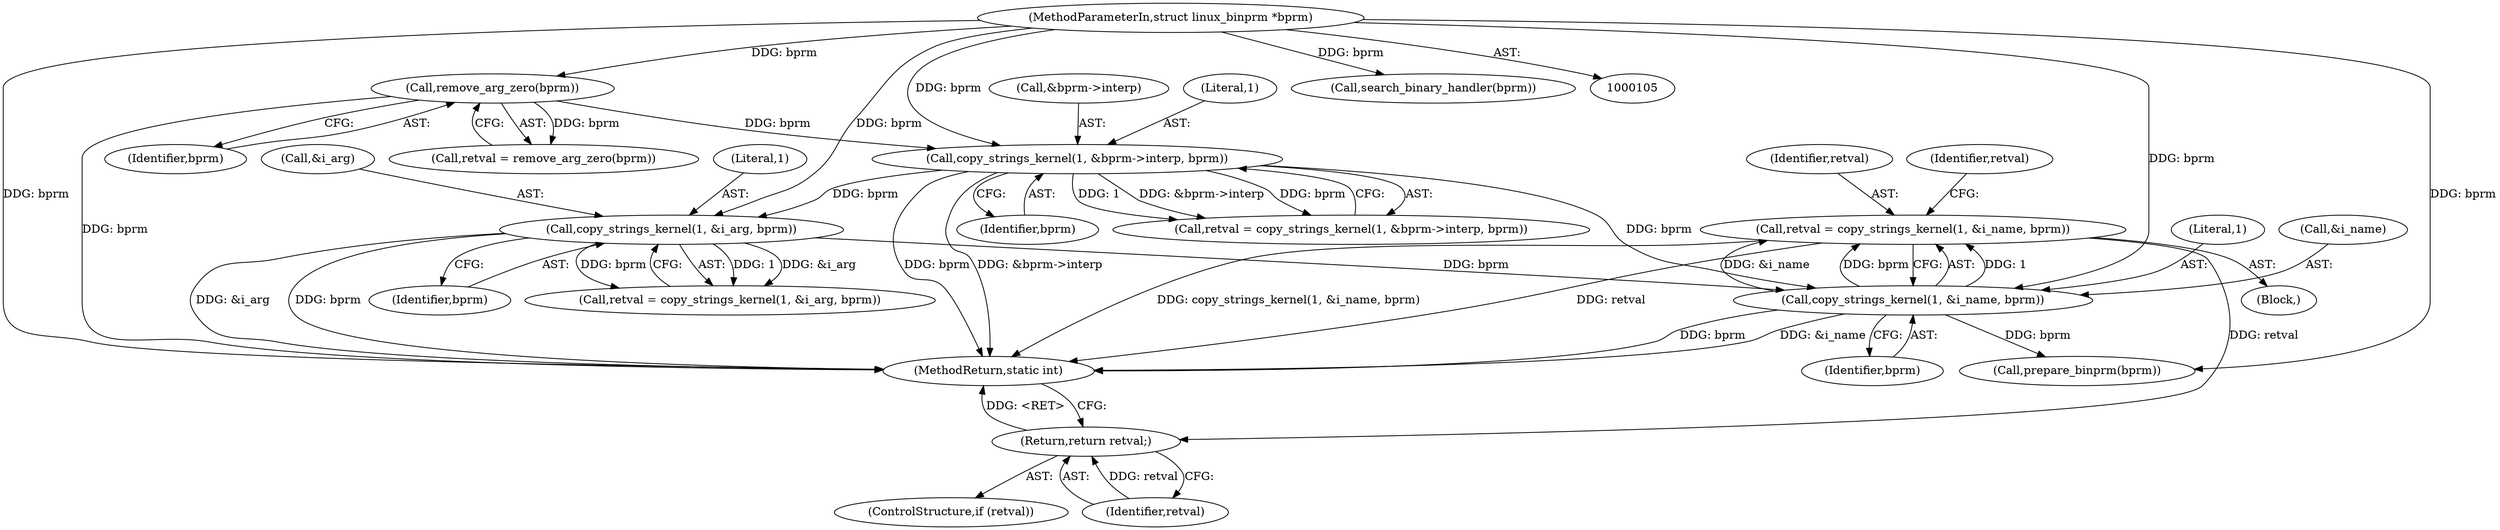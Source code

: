 digraph "0_linux_b66c5984017533316fd1951770302649baf1aa33_0@API" {
"1000322" [label="(Call,retval = copy_strings_kernel(1, &i_name, bprm))"];
"1000324" [label="(Call,copy_strings_kernel(1, &i_name, bprm))"];
"1000285" [label="(Call,copy_strings_kernel(1, &bprm->interp, bprm))"];
"1000277" [label="(Call,remove_arg_zero(bprm))"];
"1000106" [label="(MethodParameterIn,struct linux_binprm *bprm)"];
"1000307" [label="(Call,copy_strings_kernel(1, &i_arg, bprm))"];
"1000331" [label="(Return,return retval;)"];
"1000287" [label="(Call,&bprm->interp)"];
"1000329" [label="(ControlStructure,if (retval))"];
"1000285" [label="(Call,copy_strings_kernel(1, &bprm->interp, bprm))"];
"1000330" [label="(Identifier,retval)"];
"1000286" [label="(Literal,1)"];
"1000311" [label="(Identifier,bprm)"];
"1000309" [label="(Call,&i_arg)"];
"1000331" [label="(Return,return retval;)"];
"1000325" [label="(Literal,1)"];
"1000370" [label="(MethodReturn,static int)"];
"1000305" [label="(Call,retval = copy_strings_kernel(1, &i_arg, bprm))"];
"1000328" [label="(Identifier,bprm)"];
"1000278" [label="(Identifier,bprm)"];
"1000291" [label="(Identifier,bprm)"];
"1000322" [label="(Call,retval = copy_strings_kernel(1, &i_name, bprm))"];
"1000283" [label="(Call,retval = copy_strings_kernel(1, &bprm->interp, bprm))"];
"1000308" [label="(Literal,1)"];
"1000106" [label="(MethodParameterIn,struct linux_binprm *bprm)"];
"1000277" [label="(Call,remove_arg_zero(bprm))"];
"1000359" [label="(Call,prepare_binprm(bprm))"];
"1000323" [label="(Identifier,retval)"];
"1000324" [label="(Call,copy_strings_kernel(1, &i_name, bprm))"];
"1000107" [label="(Block,)"];
"1000332" [label="(Identifier,retval)"];
"1000307" [label="(Call,copy_strings_kernel(1, &i_arg, bprm))"];
"1000275" [label="(Call,retval = remove_arg_zero(bprm))"];
"1000368" [label="(Call,search_binary_handler(bprm))"];
"1000326" [label="(Call,&i_name)"];
"1000322" -> "1000107"  [label="AST: "];
"1000322" -> "1000324"  [label="CFG: "];
"1000323" -> "1000322"  [label="AST: "];
"1000324" -> "1000322"  [label="AST: "];
"1000330" -> "1000322"  [label="CFG: "];
"1000322" -> "1000370"  [label="DDG: copy_strings_kernel(1, &i_name, bprm)"];
"1000322" -> "1000370"  [label="DDG: retval"];
"1000324" -> "1000322"  [label="DDG: 1"];
"1000324" -> "1000322"  [label="DDG: &i_name"];
"1000324" -> "1000322"  [label="DDG: bprm"];
"1000322" -> "1000331"  [label="DDG: retval"];
"1000324" -> "1000328"  [label="CFG: "];
"1000325" -> "1000324"  [label="AST: "];
"1000326" -> "1000324"  [label="AST: "];
"1000328" -> "1000324"  [label="AST: "];
"1000324" -> "1000370"  [label="DDG: bprm"];
"1000324" -> "1000370"  [label="DDG: &i_name"];
"1000285" -> "1000324"  [label="DDG: bprm"];
"1000307" -> "1000324"  [label="DDG: bprm"];
"1000106" -> "1000324"  [label="DDG: bprm"];
"1000324" -> "1000359"  [label="DDG: bprm"];
"1000285" -> "1000283"  [label="AST: "];
"1000285" -> "1000291"  [label="CFG: "];
"1000286" -> "1000285"  [label="AST: "];
"1000287" -> "1000285"  [label="AST: "];
"1000291" -> "1000285"  [label="AST: "];
"1000283" -> "1000285"  [label="CFG: "];
"1000285" -> "1000370"  [label="DDG: bprm"];
"1000285" -> "1000370"  [label="DDG: &bprm->interp"];
"1000285" -> "1000283"  [label="DDG: 1"];
"1000285" -> "1000283"  [label="DDG: &bprm->interp"];
"1000285" -> "1000283"  [label="DDG: bprm"];
"1000277" -> "1000285"  [label="DDG: bprm"];
"1000106" -> "1000285"  [label="DDG: bprm"];
"1000285" -> "1000307"  [label="DDG: bprm"];
"1000277" -> "1000275"  [label="AST: "];
"1000277" -> "1000278"  [label="CFG: "];
"1000278" -> "1000277"  [label="AST: "];
"1000275" -> "1000277"  [label="CFG: "];
"1000277" -> "1000370"  [label="DDG: bprm"];
"1000277" -> "1000275"  [label="DDG: bprm"];
"1000106" -> "1000277"  [label="DDG: bprm"];
"1000106" -> "1000105"  [label="AST: "];
"1000106" -> "1000370"  [label="DDG: bprm"];
"1000106" -> "1000307"  [label="DDG: bprm"];
"1000106" -> "1000359"  [label="DDG: bprm"];
"1000106" -> "1000368"  [label="DDG: bprm"];
"1000307" -> "1000305"  [label="AST: "];
"1000307" -> "1000311"  [label="CFG: "];
"1000308" -> "1000307"  [label="AST: "];
"1000309" -> "1000307"  [label="AST: "];
"1000311" -> "1000307"  [label="AST: "];
"1000305" -> "1000307"  [label="CFG: "];
"1000307" -> "1000370"  [label="DDG: &i_arg"];
"1000307" -> "1000370"  [label="DDG: bprm"];
"1000307" -> "1000305"  [label="DDG: 1"];
"1000307" -> "1000305"  [label="DDG: &i_arg"];
"1000307" -> "1000305"  [label="DDG: bprm"];
"1000331" -> "1000329"  [label="AST: "];
"1000331" -> "1000332"  [label="CFG: "];
"1000332" -> "1000331"  [label="AST: "];
"1000370" -> "1000331"  [label="CFG: "];
"1000331" -> "1000370"  [label="DDG: <RET>"];
"1000332" -> "1000331"  [label="DDG: retval"];
}
